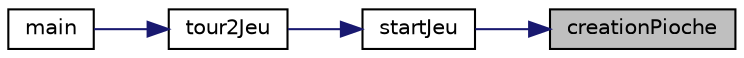 digraph "creationPioche"
{
 // INTERACTIVE_SVG=YES
 // LATEX_PDF_SIZE
  edge [fontname="Helvetica",fontsize="10",labelfontname="Helvetica",labelfontsize="10"];
  node [fontname="Helvetica",fontsize="10",shape=record];
  rankdir="RL";
  Node1 [label="creationPioche",height=0.2,width=0.4,color="black", fillcolor="grey75", style="filled", fontcolor="black",tooltip="La procédure crée les cartes du Jeu."];
  Node1 -> Node2 [dir="back",color="midnightblue",fontsize="10",style="solid",fontname="Helvetica"];
  Node2 [label="startJeu",height=0.2,width=0.4,color="black", fillcolor="white", style="filled",URL="$jeu_8c.html#a28bea5313cc3c1cc2092001bda10c43a",tooltip="Lance le jeu avec les arguments données par le joueur."];
  Node2 -> Node3 [dir="back",color="midnightblue",fontsize="10",style="solid",fontname="Helvetica"];
  Node3 [label="tour2Jeu",height=0.2,width=0.4,color="black", fillcolor="white", style="filled",URL="$jeu_8c.html#a017b62a8aafeff4509b47b97e611fb10",tooltip="Lance le jeu et fait une boucle tant que le jeu n'est pas fini."];
  Node3 -> Node4 [dir="back",color="midnightblue",fontsize="10",style="solid",fontname="Helvetica"];
  Node4 [label="main",height=0.2,width=0.4,color="black", fillcolor="white", style="filled",URL="$main_8c.html#ac4c0f8a8146b128f1b8f920e3a9c3b1e",tooltip=" "];
}
